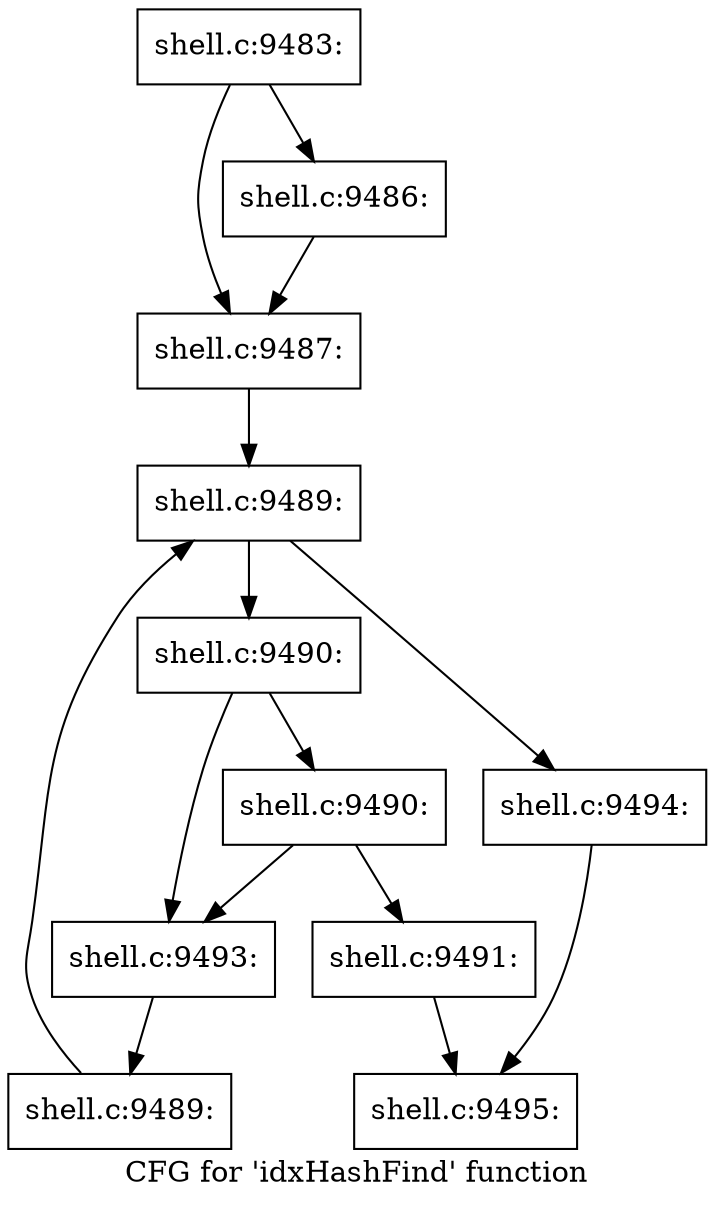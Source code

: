 digraph "CFG for 'idxHashFind' function" {
	label="CFG for 'idxHashFind' function";

	Node0x560276cce890 [shape=record,label="{shell.c:9483:}"];
	Node0x560276cce890 -> Node0x560276ce6c40;
	Node0x560276cce890 -> Node0x560276ce6c90;
	Node0x560276ce6c40 [shape=record,label="{shell.c:9486:}"];
	Node0x560276ce6c40 -> Node0x560276ce6c90;
	Node0x560276ce6c90 [shape=record,label="{shell.c:9487:}"];
	Node0x560276ce6c90 -> Node0x560276ce7b60;
	Node0x560276ce7b60 [shape=record,label="{shell.c:9489:}"];
	Node0x560276ce7b60 -> Node0x560276ce7d80;
	Node0x560276ce7b60 -> Node0x560276ce7610;
	Node0x560276ce7d80 [shape=record,label="{shell.c:9490:}"];
	Node0x560276ce7d80 -> Node0x560276ce8160;
	Node0x560276ce7d80 -> Node0x560276ce8110;
	Node0x560276ce8160 [shape=record,label="{shell.c:9490:}"];
	Node0x560276ce8160 -> Node0x560276ce80c0;
	Node0x560276ce8160 -> Node0x560276ce8110;
	Node0x560276ce80c0 [shape=record,label="{shell.c:9491:}"];
	Node0x560276ce80c0 -> Node0x560276cd16f0;
	Node0x560276ce8110 [shape=record,label="{shell.c:9493:}"];
	Node0x560276ce8110 -> Node0x560276ce7cf0;
	Node0x560276ce7cf0 [shape=record,label="{shell.c:9489:}"];
	Node0x560276ce7cf0 -> Node0x560276ce7b60;
	Node0x560276ce7610 [shape=record,label="{shell.c:9494:}"];
	Node0x560276ce7610 -> Node0x560276cd16f0;
	Node0x560276cd16f0 [shape=record,label="{shell.c:9495:}"];
}
